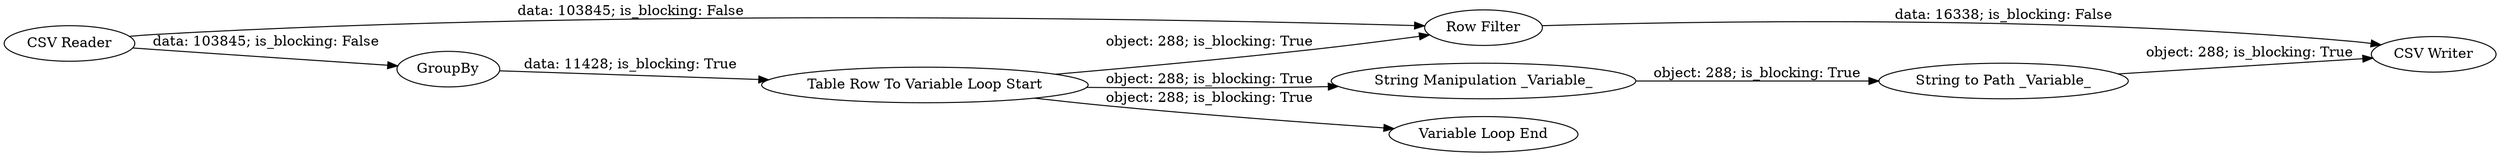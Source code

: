 digraph {
	"2241210465609672313_6" [label="CSV Writer"]
	"2241210465609672313_1" [label="CSV Reader"]
	"2241210465609672313_8" [label="String to Path _Variable_"]
	"2241210465609672313_7" [label="String Manipulation _Variable_"]
	"2241210465609672313_5" [label="Row Filter"]
	"2241210465609672313_4" [label="Table Row To Variable Loop Start"]
	"2241210465609672313_2" [label=GroupBy]
	"2241210465609672313_9" [label="Variable Loop End"]
	"2241210465609672313_8" -> "2241210465609672313_6" [label="object: 288; is_blocking: True"]
	"2241210465609672313_2" -> "2241210465609672313_4" [label="data: 11428; is_blocking: True"]
	"2241210465609672313_5" -> "2241210465609672313_6" [label="data: 16338; is_blocking: False"]
	"2241210465609672313_4" -> "2241210465609672313_7" [label="object: 288; is_blocking: True"]
	"2241210465609672313_7" -> "2241210465609672313_8" [label="object: 288; is_blocking: True"]
	"2241210465609672313_1" -> "2241210465609672313_5" [label="data: 103845; is_blocking: False"]
	"2241210465609672313_4" -> "2241210465609672313_9" [label="object: 288; is_blocking: True"]
	"2241210465609672313_4" -> "2241210465609672313_5" [label="object: 288; is_blocking: True"]
	"2241210465609672313_1" -> "2241210465609672313_2" [label="data: 103845; is_blocking: False"]
	rankdir=LR
}
